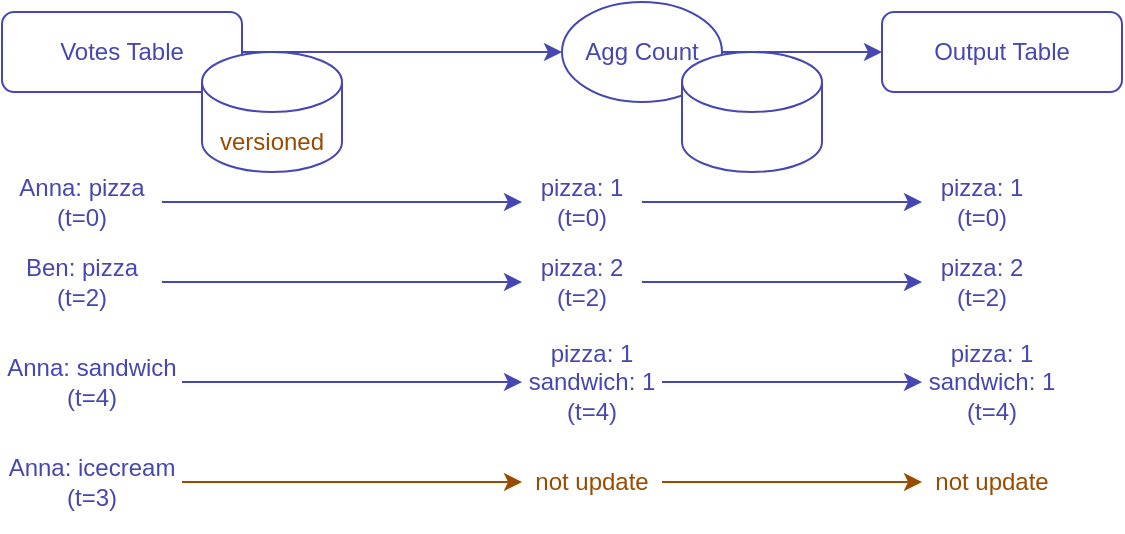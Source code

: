 <mxfile version="24.7.8">
  <diagram name="페이지-1" id="V4AV_RmFJt2NX07-JDYr">
    <mxGraphModel dx="524" dy="997" grid="1" gridSize="10" guides="1" tooltips="1" connect="1" arrows="1" fold="1" page="1" pageScale="1" pageWidth="1169" pageHeight="827" math="0" shadow="0">
      <root>
        <mxCell id="0" />
        <mxCell id="1" parent="0" />
        <mxCell id="9iJV0XE2zEEoffiEE522-6" style="edgeStyle=orthogonalEdgeStyle;rounded=0;orthogonalLoop=1;jettySize=auto;html=1;entryX=0;entryY=0.5;entryDx=0;entryDy=0;strokeColor=#4747B3;" parent="1" source="9iJV0XE2zEEoffiEE522-1" target="9iJV0XE2zEEoffiEE522-2" edge="1">
          <mxGeometry relative="1" as="geometry" />
        </mxCell>
        <mxCell id="9iJV0XE2zEEoffiEE522-1" value="&lt;div&gt;&lt;font color=&quot;#4747b3&quot;&gt;Votes Table&lt;/font&gt;&lt;/div&gt;" style="rounded=1;whiteSpace=wrap;html=1;strokeColor=#4747B3;fontColor=#006600;" parent="1" vertex="1">
          <mxGeometry x="80" y="160" width="120" height="40" as="geometry" />
        </mxCell>
        <mxCell id="9iJV0XE2zEEoffiEE522-7" style="edgeStyle=orthogonalEdgeStyle;rounded=0;orthogonalLoop=1;jettySize=auto;html=1;entryX=0;entryY=0.5;entryDx=0;entryDy=0;strokeColor=#4747B3;" parent="1" source="9iJV0XE2zEEoffiEE522-2" target="9iJV0XE2zEEoffiEE522-3" edge="1">
          <mxGeometry relative="1" as="geometry" />
        </mxCell>
        <mxCell id="9iJV0XE2zEEoffiEE522-2" value="&lt;font color=&quot;#4747b3&quot;&gt;Agg Count&lt;/font&gt;" style="ellipse;whiteSpace=wrap;html=1;strokeColor=#4747B3;" parent="1" vertex="1">
          <mxGeometry x="360" y="155" width="80" height="50" as="geometry" />
        </mxCell>
        <mxCell id="9iJV0XE2zEEoffiEE522-3" value="&lt;font color=&quot;#4747b3&quot;&gt;Output Table&lt;/font&gt;" style="rounded=1;whiteSpace=wrap;html=1;strokeColor=#4747B3;" parent="1" vertex="1">
          <mxGeometry x="520" y="160" width="120" height="40" as="geometry" />
        </mxCell>
        <mxCell id="9iJV0XE2zEEoffiEE522-12" style="edgeStyle=orthogonalEdgeStyle;rounded=0;orthogonalLoop=1;jettySize=auto;html=1;entryX=0;entryY=0.5;entryDx=0;entryDy=0;fontColor=#4747B3;strokeColor=#4747B3;" parent="1" source="9iJV0XE2zEEoffiEE522-10" target="9iJV0XE2zEEoffiEE522-11" edge="1">
          <mxGeometry relative="1" as="geometry" />
        </mxCell>
        <mxCell id="9iJV0XE2zEEoffiEE522-10" value="Anna: pizza&lt;div&gt;(t=0)&lt;/div&gt;" style="text;html=1;align=center;verticalAlign=middle;whiteSpace=wrap;rounded=0;fontColor=#4747B3;" parent="1" vertex="1">
          <mxGeometry x="80" y="240" width="80" height="30" as="geometry" />
        </mxCell>
        <mxCell id="PhoatosG5f0lcvTE_eAN-5" style="edgeStyle=orthogonalEdgeStyle;rounded=0;orthogonalLoop=1;jettySize=auto;html=1;entryX=0;entryY=0.5;entryDx=0;entryDy=0;strokeColor=#4747B3;" parent="1" source="9iJV0XE2zEEoffiEE522-11" target="PhoatosG5f0lcvTE_eAN-4" edge="1">
          <mxGeometry relative="1" as="geometry" />
        </mxCell>
        <mxCell id="9iJV0XE2zEEoffiEE522-11" value="pizza: 1&lt;div&gt;(t=0)&lt;/div&gt;" style="text;html=1;align=center;verticalAlign=middle;whiteSpace=wrap;rounded=0;fontColor=#4747B3;" parent="1" vertex="1">
          <mxGeometry x="340" y="240" width="60" height="30" as="geometry" />
        </mxCell>
        <mxCell id="PhoatosG5f0lcvTE_eAN-1" value="" style="shape=cylinder3;whiteSpace=wrap;html=1;boundedLbl=1;backgroundOutline=1;size=15;strokeColor=#4747B3;" parent="1" vertex="1">
          <mxGeometry x="180" y="180" width="70" height="60" as="geometry" />
        </mxCell>
        <mxCell id="PhoatosG5f0lcvTE_eAN-4" value="pizza: 1&lt;div&gt;(t=0)&lt;/div&gt;" style="text;html=1;align=center;verticalAlign=middle;whiteSpace=wrap;rounded=0;fontColor=#4747B3;" parent="1" vertex="1">
          <mxGeometry x="540" y="240" width="60" height="30" as="geometry" />
        </mxCell>
        <mxCell id="PhoatosG5f0lcvTE_eAN-6" style="edgeStyle=orthogonalEdgeStyle;rounded=0;orthogonalLoop=1;jettySize=auto;html=1;entryX=0;entryY=0.5;entryDx=0;entryDy=0;fontColor=#4747B3;strokeColor=#4747B3;" parent="1" source="PhoatosG5f0lcvTE_eAN-7" target="PhoatosG5f0lcvTE_eAN-9" edge="1">
          <mxGeometry relative="1" as="geometry" />
        </mxCell>
        <mxCell id="PhoatosG5f0lcvTE_eAN-7" value="Ben: pizza&lt;div&gt;(t=2)&lt;/div&gt;" style="text;html=1;align=center;verticalAlign=middle;whiteSpace=wrap;rounded=0;fontColor=#4747B3;" parent="1" vertex="1">
          <mxGeometry x="80" y="280" width="80" height="30" as="geometry" />
        </mxCell>
        <mxCell id="PhoatosG5f0lcvTE_eAN-8" style="edgeStyle=orthogonalEdgeStyle;rounded=0;orthogonalLoop=1;jettySize=auto;html=1;entryX=0;entryY=0.5;entryDx=0;entryDy=0;strokeColor=#4747B3;" parent="1" source="PhoatosG5f0lcvTE_eAN-9" target="PhoatosG5f0lcvTE_eAN-10" edge="1">
          <mxGeometry relative="1" as="geometry" />
        </mxCell>
        <mxCell id="PhoatosG5f0lcvTE_eAN-9" value="pizza: 2&lt;div&gt;(t=2)&lt;/div&gt;" style="text;html=1;align=center;verticalAlign=middle;whiteSpace=wrap;rounded=0;fontColor=#4747B3;" parent="1" vertex="1">
          <mxGeometry x="340" y="280" width="60" height="30" as="geometry" />
        </mxCell>
        <mxCell id="PhoatosG5f0lcvTE_eAN-10" value="pizza: 2&lt;div&gt;(t=2)&lt;/div&gt;" style="text;html=1;align=center;verticalAlign=middle;whiteSpace=wrap;rounded=0;fontColor=#4747B3;" parent="1" vertex="1">
          <mxGeometry x="540" y="280" width="60" height="30" as="geometry" />
        </mxCell>
        <mxCell id="PhoatosG5f0lcvTE_eAN-11" style="edgeStyle=orthogonalEdgeStyle;rounded=0;orthogonalLoop=1;jettySize=auto;html=1;entryX=0;entryY=0.5;entryDx=0;entryDy=0;fontColor=#4747B3;strokeColor=#4747B3;" parent="1" source="PhoatosG5f0lcvTE_eAN-12" target="PhoatosG5f0lcvTE_eAN-14" edge="1">
          <mxGeometry relative="1" as="geometry" />
        </mxCell>
        <mxCell id="PhoatosG5f0lcvTE_eAN-12" value="Anna: sandwich&lt;div&gt;(t=4)&lt;/div&gt;" style="text;html=1;align=center;verticalAlign=middle;whiteSpace=wrap;rounded=0;fontColor=#4747B3;" parent="1" vertex="1">
          <mxGeometry x="80" y="330" width="90" height="30" as="geometry" />
        </mxCell>
        <mxCell id="PhoatosG5f0lcvTE_eAN-13" style="edgeStyle=orthogonalEdgeStyle;rounded=0;orthogonalLoop=1;jettySize=auto;html=1;entryX=0;entryY=0.5;entryDx=0;entryDy=0;strokeColor=#4747B3;" parent="1" source="PhoatosG5f0lcvTE_eAN-14" target="PhoatosG5f0lcvTE_eAN-15" edge="1">
          <mxGeometry relative="1" as="geometry" />
        </mxCell>
        <mxCell id="PhoatosG5f0lcvTE_eAN-14" value="pizza: 1&lt;div&gt;sandwich: 1&lt;br&gt;&lt;div&gt;(t=4)&lt;/div&gt;&lt;/div&gt;" style="text;html=1;align=center;verticalAlign=middle;whiteSpace=wrap;rounded=0;fontColor=#4747B3;" parent="1" vertex="1">
          <mxGeometry x="340" y="330" width="70" height="30" as="geometry" />
        </mxCell>
        <mxCell id="PhoatosG5f0lcvTE_eAN-15" value="pizza: 1&lt;div&gt;sandwich: 1&lt;br&gt;&lt;div&gt;(t=4)&lt;/div&gt;&lt;/div&gt;" style="text;html=1;align=center;verticalAlign=middle;whiteSpace=wrap;rounded=0;fontColor=#4747B3;" parent="1" vertex="1">
          <mxGeometry x="540" y="330" width="70" height="30" as="geometry" />
        </mxCell>
        <mxCell id="PhoatosG5f0lcvTE_eAN-16" value="" style="shape=cylinder3;whiteSpace=wrap;html=1;boundedLbl=1;backgroundOutline=1;size=15;strokeColor=#4747B3;" parent="1" vertex="1">
          <mxGeometry x="420" y="180" width="70" height="60" as="geometry" />
        </mxCell>
        <mxCell id="iLOuuInMfNiJSb3BjqJo-1" style="edgeStyle=orthogonalEdgeStyle;rounded=0;orthogonalLoop=1;jettySize=auto;html=1;entryX=0;entryY=0.5;entryDx=0;entryDy=0;fontColor=#4747B3;strokeColor=#994C00;" parent="1" source="iLOuuInMfNiJSb3BjqJo-2" target="iLOuuInMfNiJSb3BjqJo-4" edge="1">
          <mxGeometry relative="1" as="geometry" />
        </mxCell>
        <mxCell id="iLOuuInMfNiJSb3BjqJo-2" value="Anna: icecream&lt;div&gt;(t=3)&lt;/div&gt;" style="text;html=1;align=center;verticalAlign=middle;whiteSpace=wrap;rounded=0;fontColor=#4747B3;" parent="1" vertex="1">
          <mxGeometry x="80" y="380" width="90" height="30" as="geometry" />
        </mxCell>
        <mxCell id="iLOuuInMfNiJSb3BjqJo-3" style="edgeStyle=orthogonalEdgeStyle;rounded=0;orthogonalLoop=1;jettySize=auto;html=1;entryX=0;entryY=0.5;entryDx=0;entryDy=0;strokeColor=#994C00;" parent="1" source="iLOuuInMfNiJSb3BjqJo-4" target="iLOuuInMfNiJSb3BjqJo-5" edge="1">
          <mxGeometry relative="1" as="geometry" />
        </mxCell>
        <mxCell id="iLOuuInMfNiJSb3BjqJo-4" value="&lt;font color=&quot;#994c00&quot;&gt;not update&lt;/font&gt;" style="text;html=1;align=center;verticalAlign=middle;whiteSpace=wrap;rounded=0;fontColor=#4747B3;" parent="1" vertex="1">
          <mxGeometry x="340" y="380" width="70" height="30" as="geometry" />
        </mxCell>
        <mxCell id="iLOuuInMfNiJSb3BjqJo-5" value="&lt;font color=&quot;#994c00&quot;&gt;not update&lt;/font&gt;" style="text;html=1;align=center;verticalAlign=middle;whiteSpace=wrap;rounded=0;fontColor=#4747B3;strokeColor=none;" parent="1" vertex="1">
          <mxGeometry x="540" y="370" width="70" height="50" as="geometry" />
        </mxCell>
        <mxCell id="K94xMt-Zphrsgjo41YYe-1" value="versioned" style="text;html=1;align=center;verticalAlign=middle;whiteSpace=wrap;rounded=0;fontColor=#994C00;" vertex="1" parent="1">
          <mxGeometry x="185" y="210" width="60" height="30" as="geometry" />
        </mxCell>
      </root>
    </mxGraphModel>
  </diagram>
</mxfile>

